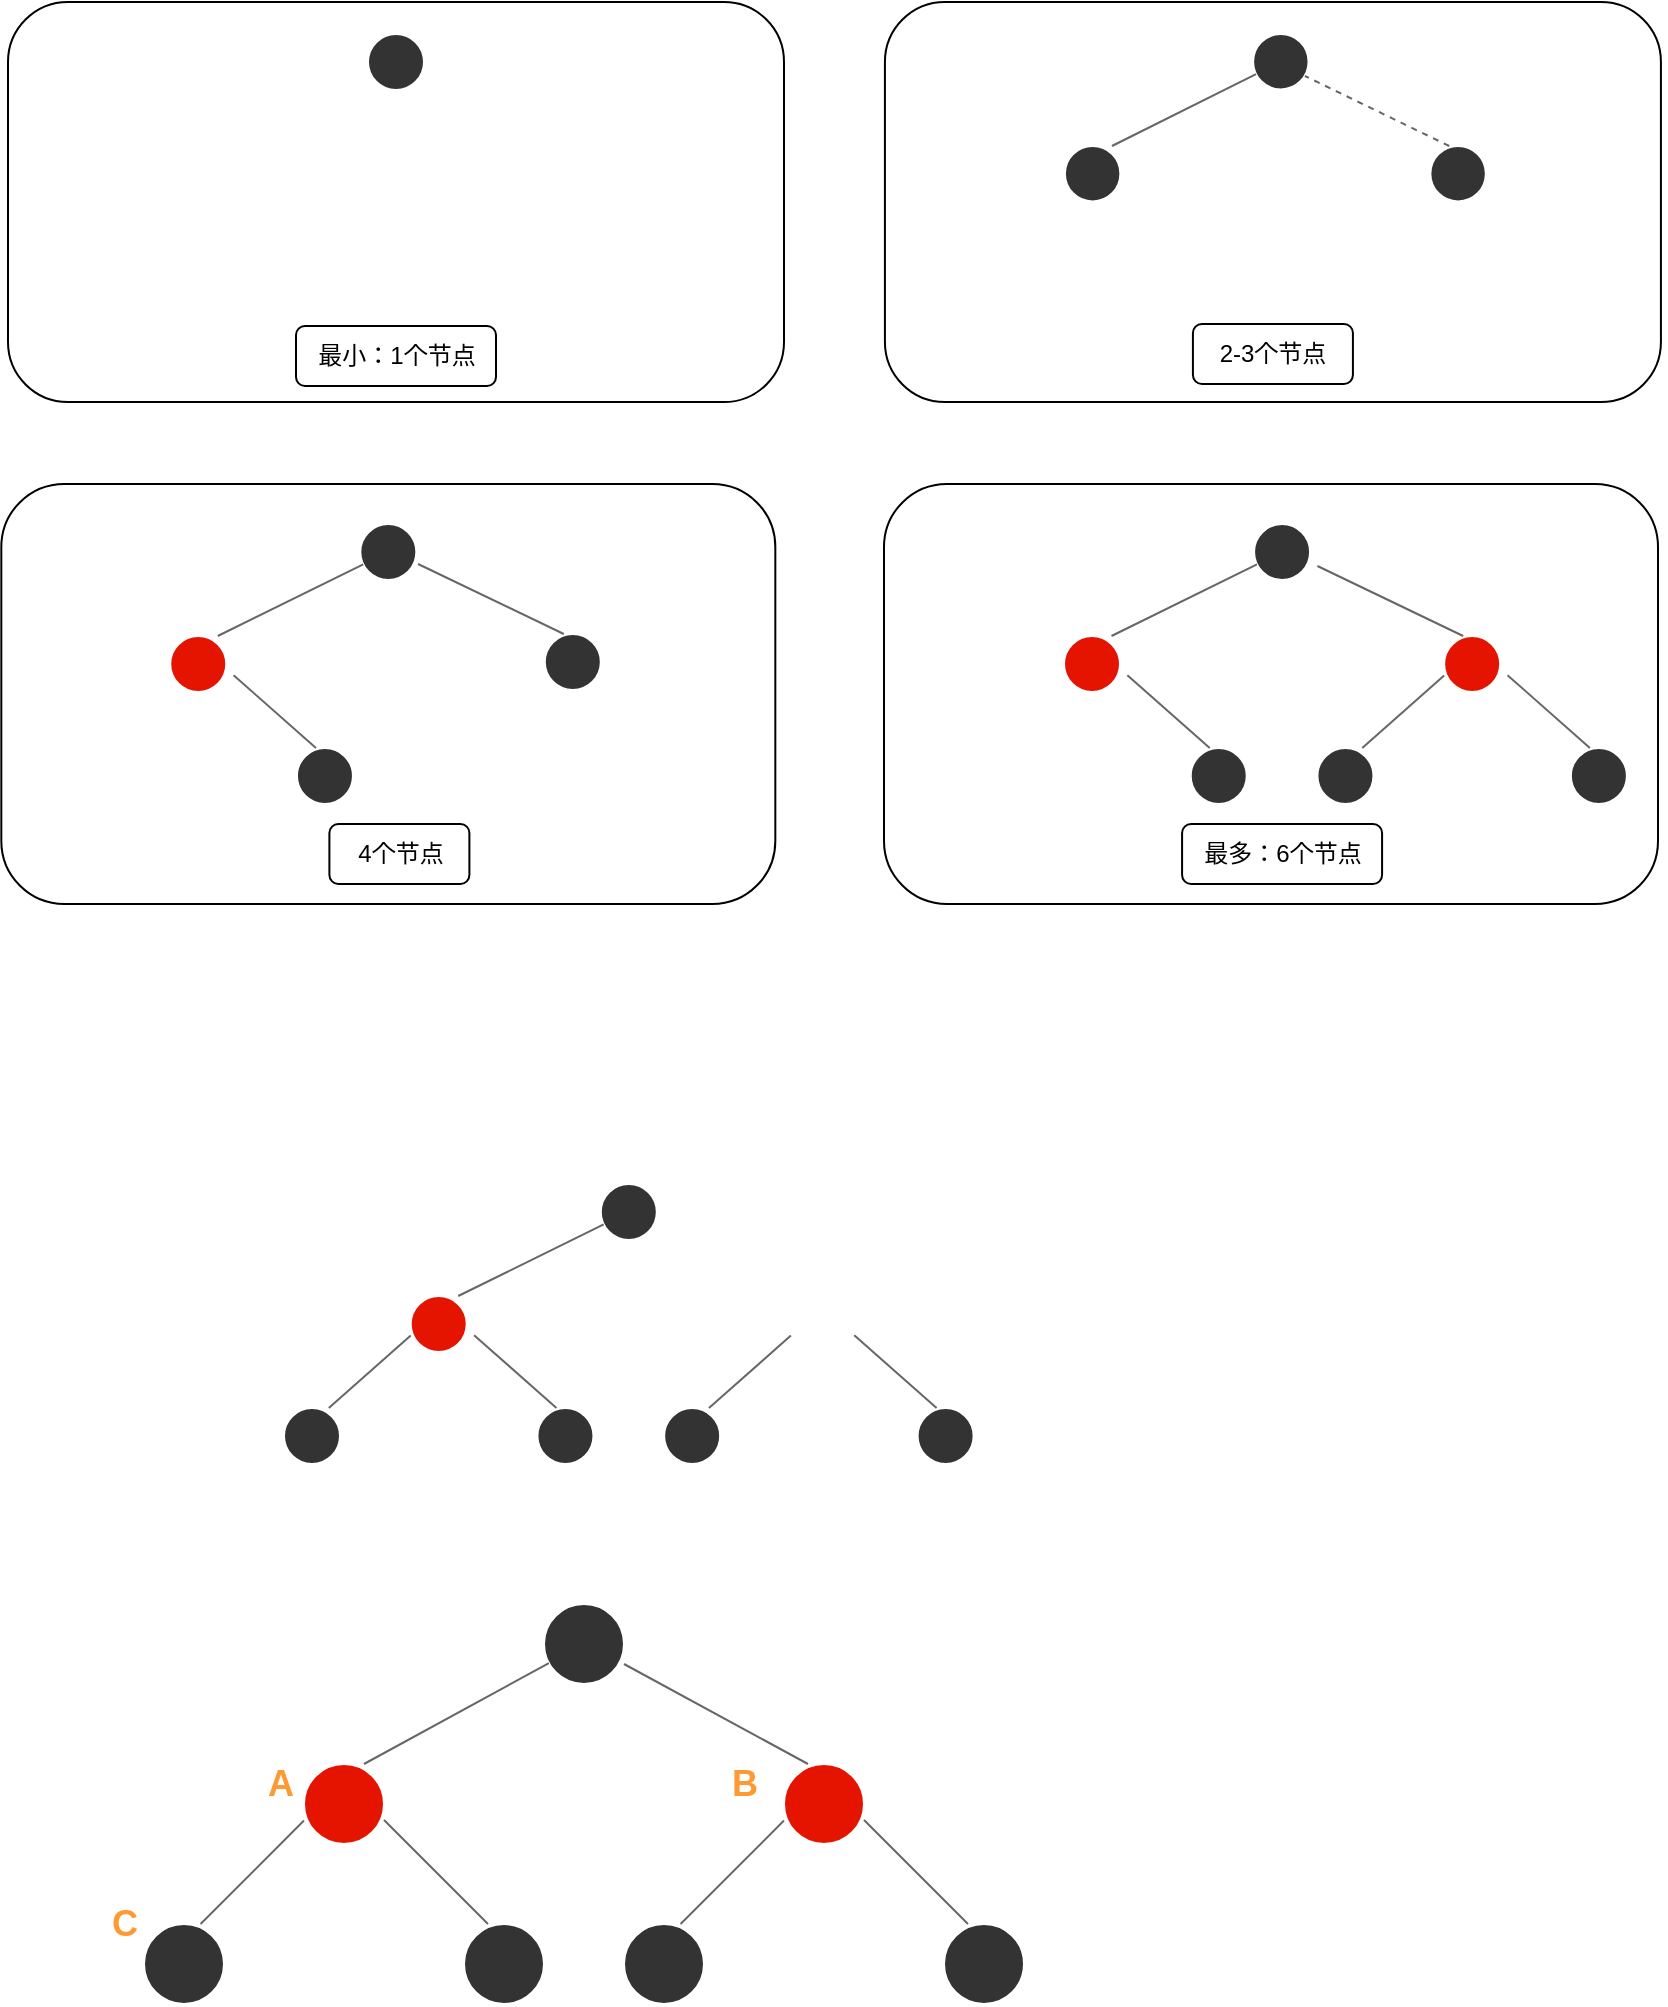 <mxfile version="24.7.14">
  <diagram name="第 1 页" id="RxgsKimNO08vxueoqrla">
    <mxGraphModel dx="1509" dy="418" grid="1" gridSize="10" guides="1" tooltips="1" connect="1" arrows="1" fold="1" page="1" pageScale="1" pageWidth="827" pageHeight="1169" math="0" shadow="0">
      <root>
        <mxCell id="0" />
        <mxCell id="1" parent="0" />
        <mxCell id="Ltbsz4RCoXlC1LkhNw07-137" value="" style="rounded=1;whiteSpace=wrap;html=1;fillColor=none;" vertex="1" parent="1">
          <mxGeometry x="-1.34" y="1360" width="387" height="210" as="geometry" />
        </mxCell>
        <mxCell id="Ltbsz4RCoXlC1LkhNw07-132" value="&lt;span style=&quot;color: rgba(0, 0, 0, 0); font-family: monospace; font-size: 0px; text-align: start; text-wrap: nowrap;&quot;&gt;%3CmxGraphModel%3E%3Croot%3E%3CmxCell%20id%3D%220%22%2F%3E%3CmxCell%20id%3D%221%22%20parent%3D%220%22%2F%3E%3CmxCell%20id%3D%222%22%20value%3D%22%22%20style%3D%22rounded%3D1%3BwhiteSpace%3Dwrap%3Bhtml%3D1%3BfillColor%3Dnone%3B%22%20vertex%3D%221%22%20parent%3D%221%22%3E%3CmxGeometry%20y%3D%221169%22%20width%3D%22420%22%20height%3D%22200%22%20as%3D%22geometry%22%2F%3E%3C%2FmxCell%3E%3C%2Froot%3E%3C%2FmxGraphModel%3E&lt;/span&gt;" style="rounded=1;whiteSpace=wrap;html=1;fillColor=none;" vertex="1" parent="1">
          <mxGeometry x="2.0" y="1119" width="388" height="200" as="geometry" />
        </mxCell>
        <mxCell id="Ltbsz4RCoXlC1LkhNw07-126" value="" style="rounded=1;whiteSpace=wrap;html=1;fillColor=none;" vertex="1" parent="1">
          <mxGeometry x="440" y="1360" width="387" height="210" as="geometry" />
        </mxCell>
        <mxCell id="426iSz_YMCcupiuUeWzE-87" value="" style="ellipse;whiteSpace=wrap;html=1;aspect=fixed;fillColor=#e51400;fontColor=#ffffff;strokeColor=#FFFFFF;" parent="1" vertex="1">
          <mxGeometry x="150" y="2000" width="40" height="40" as="geometry" />
        </mxCell>
        <mxCell id="426iSz_YMCcupiuUeWzE-88" value="" style="ellipse;whiteSpace=wrap;html=1;aspect=fixed;fillColor=#333333;fontColor=#000000;strokeColor=#FFFFFF;" parent="1" vertex="1">
          <mxGeometry x="70" y="2080" width="40" height="40" as="geometry" />
        </mxCell>
        <mxCell id="426iSz_YMCcupiuUeWzE-89" value="" style="ellipse;whiteSpace=wrap;html=1;aspect=fixed;fillColor=#333333;strokeColor=#FFFFFF;" parent="1" vertex="1">
          <mxGeometry x="230" y="2080" width="40" height="40" as="geometry" />
        </mxCell>
        <mxCell id="426iSz_YMCcupiuUeWzE-90" value="" style="endArrow=none;html=1;rounded=0;entryX=0;entryY=1;entryDx=0;entryDy=0;fillColor=#f5f5f5;gradientColor=#b3b3b3;strokeColor=#666666;" parent="1" edge="1">
          <mxGeometry width="50" height="50" relative="1" as="geometry">
            <mxPoint x="98.282" y="2079.998" as="sourcePoint" />
            <mxPoint x="149.998" y="2028.282" as="targetPoint" />
          </mxGeometry>
        </mxCell>
        <mxCell id="426iSz_YMCcupiuUeWzE-91" value="" style="endArrow=none;html=1;rounded=0;entryX=0;entryY=1;entryDx=0;entryDy=0;fillColor=#f5f5f5;gradientColor=#b3b3b3;strokeColor=#666666;" parent="1" edge="1">
          <mxGeometry width="50" height="50" relative="1" as="geometry">
            <mxPoint x="190.0" y="2028" as="sourcePoint" />
            <mxPoint x="242.0" y="2080" as="targetPoint" />
          </mxGeometry>
        </mxCell>
        <mxCell id="426iSz_YMCcupiuUeWzE-92" value="" style="ellipse;whiteSpace=wrap;html=1;aspect=fixed;fillColor=#e51400;fontColor=#ffffff;strokeColor=#FFFFFF;" parent="1" vertex="1">
          <mxGeometry x="390" y="2000" width="40" height="40" as="geometry" />
        </mxCell>
        <mxCell id="426iSz_YMCcupiuUeWzE-93" value="" style="ellipse;whiteSpace=wrap;html=1;aspect=fixed;fillColor=#333333;strokeColor=#FFFFFF;" parent="1" vertex="1">
          <mxGeometry x="310" y="2080" width="40" height="40" as="geometry" />
        </mxCell>
        <mxCell id="426iSz_YMCcupiuUeWzE-94" value="" style="ellipse;whiteSpace=wrap;html=1;aspect=fixed;fillColor=#333333;strokeColor=#FFFFFF;" parent="1" vertex="1">
          <mxGeometry x="470" y="2080" width="40" height="40" as="geometry" />
        </mxCell>
        <mxCell id="426iSz_YMCcupiuUeWzE-95" value="" style="endArrow=none;html=1;rounded=0;entryX=0;entryY=1;entryDx=0;entryDy=0;fillColor=#f5f5f5;gradientColor=#b3b3b3;strokeColor=#666666;" parent="1" edge="1">
          <mxGeometry width="50" height="50" relative="1" as="geometry">
            <mxPoint x="338.282" y="2079.998" as="sourcePoint" />
            <mxPoint x="389.998" y="2028.282" as="targetPoint" />
          </mxGeometry>
        </mxCell>
        <mxCell id="426iSz_YMCcupiuUeWzE-96" value="" style="endArrow=none;html=1;rounded=0;entryX=0;entryY=1;entryDx=0;entryDy=0;fillColor=#f5f5f5;gradientColor=#b3b3b3;strokeColor=#666666;" parent="1" edge="1">
          <mxGeometry width="50" height="50" relative="1" as="geometry">
            <mxPoint x="430.0" y="2028" as="sourcePoint" />
            <mxPoint x="482.0" y="2080" as="targetPoint" />
          </mxGeometry>
        </mxCell>
        <mxCell id="426iSz_YMCcupiuUeWzE-97" value="" style="ellipse;whiteSpace=wrap;html=1;aspect=fixed;fillColor=#333333;strokeColor=#FFFFFF;" parent="1" vertex="1">
          <mxGeometry x="270" y="1920" width="40" height="40" as="geometry" />
        </mxCell>
        <mxCell id="426iSz_YMCcupiuUeWzE-98" value="" style="endArrow=none;html=1;rounded=0;fillColor=#f5f5f5;gradientColor=#b3b3b3;strokeColor=#666666;" parent="1" target="426iSz_YMCcupiuUeWzE-97" edge="1">
          <mxGeometry width="50" height="50" relative="1" as="geometry">
            <mxPoint x="180" y="2000" as="sourcePoint" />
            <mxPoint x="230" y="1950" as="targetPoint" />
          </mxGeometry>
        </mxCell>
        <mxCell id="426iSz_YMCcupiuUeWzE-99" value="" style="endArrow=none;html=1;rounded=0;fillColor=#f5f5f5;gradientColor=#b3b3b3;strokeColor=#666666;" parent="1" edge="1">
          <mxGeometry width="50" height="50" relative="1" as="geometry">
            <mxPoint x="402.0" y="2000" as="sourcePoint" />
            <mxPoint x="310.0" y="1950" as="targetPoint" />
          </mxGeometry>
        </mxCell>
        <mxCell id="426iSz_YMCcupiuUeWzE-101" value="&lt;font size=&quot;1&quot; color=&quot;#ff9933&quot;&gt;&lt;b style=&quot;font-size: 18px;&quot;&gt;B&lt;/b&gt;&lt;/font&gt;" style="text;html=1;align=center;verticalAlign=middle;resizable=0;points=[];autosize=1;strokeColor=none;fillColor=none;strokeWidth=11;" parent="1" vertex="1">
          <mxGeometry x="350" y="1990" width="40" height="40" as="geometry" />
        </mxCell>
        <mxCell id="426iSz_YMCcupiuUeWzE-105" value="&lt;font color=&quot;#ff9933&quot;&gt;&lt;span style=&quot;font-size: 18px;&quot;&gt;&lt;b&gt;C&lt;/b&gt;&lt;/span&gt;&lt;/font&gt;" style="text;html=1;align=center;verticalAlign=middle;resizable=0;points=[];autosize=1;strokeColor=none;fillColor=none;strokeWidth=11;" parent="1" vertex="1">
          <mxGeometry x="40" y="2060" width="40" height="40" as="geometry" />
        </mxCell>
        <mxCell id="426iSz_YMCcupiuUeWzE-106" value="&lt;font color=&quot;#ff9933&quot;&gt;&lt;span style=&quot;font-size: 18px;&quot;&gt;&lt;b&gt;A&lt;/b&gt;&lt;/span&gt;&lt;/font&gt;" style="text;html=1;align=center;verticalAlign=middle;resizable=0;points=[];autosize=1;strokeColor=none;fillColor=none;strokeWidth=11;" parent="1" vertex="1">
          <mxGeometry x="118.18" y="1990" width="40" height="40" as="geometry" />
        </mxCell>
        <mxCell id="Ltbsz4RCoXlC1LkhNw07-68" value="" style="group" vertex="1" connectable="0" parent="1">
          <mxGeometry x="140" y="1710" width="348.48" height="140" as="geometry" />
        </mxCell>
        <mxCell id="Ltbsz4RCoXlC1LkhNw07-69" value="" style="ellipse;whiteSpace=wrap;html=1;aspect=fixed;fillColor=#e51400;fontColor=#ffffff;strokeColor=#FFFFFF;" vertex="1" parent="Ltbsz4RCoXlC1LkhNw07-68">
          <mxGeometry x="63.36" y="56" width="28" height="28" as="geometry" />
        </mxCell>
        <mxCell id="Ltbsz4RCoXlC1LkhNw07-70" value="" style="ellipse;whiteSpace=wrap;html=1;aspect=fixed;fillColor=#333333;fontColor=#000000;strokeColor=#FFFFFF;" vertex="1" parent="Ltbsz4RCoXlC1LkhNw07-68">
          <mxGeometry y="112" width="28" height="28" as="geometry" />
        </mxCell>
        <mxCell id="Ltbsz4RCoXlC1LkhNw07-71" value="" style="ellipse;whiteSpace=wrap;html=1;aspect=fixed;fillColor=#333333;strokeColor=#FFFFFF;" vertex="1" parent="Ltbsz4RCoXlC1LkhNw07-68">
          <mxGeometry x="126.72" y="112" width="28" height="28" as="geometry" />
        </mxCell>
        <mxCell id="Ltbsz4RCoXlC1LkhNw07-72" value="" style="endArrow=none;html=1;rounded=0;entryX=0;entryY=1;entryDx=0;entryDy=0;fillColor=#f5f5f5;gradientColor=#b3b3b3;strokeColor=#666666;" edge="1" parent="Ltbsz4RCoXlC1LkhNw07-68">
          <mxGeometry width="50" height="50" relative="1" as="geometry">
            <mxPoint x="22.399" y="111.999" as="sourcePoint" />
            <mxPoint x="63.358" y="75.797" as="targetPoint" />
          </mxGeometry>
        </mxCell>
        <mxCell id="Ltbsz4RCoXlC1LkhNw07-73" value="" style="endArrow=none;html=1;rounded=0;entryX=0;entryY=1;entryDx=0;entryDy=0;fillColor=#f5f5f5;gradientColor=#b3b3b3;strokeColor=#666666;" edge="1" parent="Ltbsz4RCoXlC1LkhNw07-68">
          <mxGeometry width="50" height="50" relative="1" as="geometry">
            <mxPoint x="95.04" y="75.6" as="sourcePoint" />
            <mxPoint x="136.224" y="112" as="targetPoint" />
          </mxGeometry>
        </mxCell>
        <mxCell id="Ltbsz4RCoXlC1LkhNw07-75" value="" style="ellipse;whiteSpace=wrap;html=1;aspect=fixed;fillColor=#333333;strokeColor=#FFFFFF;" vertex="1" parent="Ltbsz4RCoXlC1LkhNw07-68">
          <mxGeometry x="190.08" y="112" width="28" height="28" as="geometry" />
        </mxCell>
        <mxCell id="Ltbsz4RCoXlC1LkhNw07-76" value="" style="ellipse;whiteSpace=wrap;html=1;aspect=fixed;fillColor=#333333;strokeColor=#FFFFFF;" vertex="1" parent="Ltbsz4RCoXlC1LkhNw07-68">
          <mxGeometry x="316.8" y="112" width="28" height="28" as="geometry" />
        </mxCell>
        <mxCell id="Ltbsz4RCoXlC1LkhNw07-77" value="" style="endArrow=none;html=1;rounded=0;entryX=0;entryY=1;entryDx=0;entryDy=0;fillColor=#f5f5f5;gradientColor=#b3b3b3;strokeColor=#666666;" edge="1" parent="Ltbsz4RCoXlC1LkhNw07-68">
          <mxGeometry width="50" height="50" relative="1" as="geometry">
            <mxPoint x="212.479" y="111.999" as="sourcePoint" />
            <mxPoint x="253.438" y="75.797" as="targetPoint" />
          </mxGeometry>
        </mxCell>
        <mxCell id="Ltbsz4RCoXlC1LkhNw07-78" value="" style="endArrow=none;html=1;rounded=0;entryX=0;entryY=1;entryDx=0;entryDy=0;fillColor=#f5f5f5;gradientColor=#b3b3b3;strokeColor=#666666;" edge="1" parent="Ltbsz4RCoXlC1LkhNw07-68">
          <mxGeometry width="50" height="50" relative="1" as="geometry">
            <mxPoint x="285.12" y="75.6" as="sourcePoint" />
            <mxPoint x="326.304" y="112" as="targetPoint" />
          </mxGeometry>
        </mxCell>
        <mxCell id="Ltbsz4RCoXlC1LkhNw07-79" value="" style="ellipse;whiteSpace=wrap;html=1;aspect=fixed;fillColor=#333333;strokeColor=#FFFFFF;" vertex="1" parent="Ltbsz4RCoXlC1LkhNw07-68">
          <mxGeometry x="158.4" width="28" height="28" as="geometry" />
        </mxCell>
        <mxCell id="Ltbsz4RCoXlC1LkhNw07-80" value="" style="endArrow=none;html=1;rounded=0;fillColor=#f5f5f5;gradientColor=#b3b3b3;strokeColor=#666666;" edge="1" parent="Ltbsz4RCoXlC1LkhNw07-68" target="Ltbsz4RCoXlC1LkhNw07-79">
          <mxGeometry width="50" height="50" relative="1" as="geometry">
            <mxPoint x="87.12" y="56" as="sourcePoint" />
            <mxPoint x="126.72" y="21" as="targetPoint" />
          </mxGeometry>
        </mxCell>
        <mxCell id="Ltbsz4RCoXlC1LkhNw07-46" value="" style="ellipse;whiteSpace=wrap;html=1;aspect=fixed;fillColor=#333333;strokeColor=#FFFFFF;" vertex="1" parent="1">
          <mxGeometry x="182" y="1135" width="28" height="28" as="geometry" />
        </mxCell>
        <mxCell id="Ltbsz4RCoXlC1LkhNw07-97" value="" style="ellipse;whiteSpace=wrap;html=1;aspect=fixed;fillColor=#e51400;fontColor=#ffffff;strokeColor=#FFFFFF;" vertex="1" parent="1">
          <mxGeometry x="83.12" y="1436" width="28" height="28" as="geometry" />
        </mxCell>
        <mxCell id="Ltbsz4RCoXlC1LkhNw07-99" value="" style="ellipse;whiteSpace=wrap;html=1;aspect=fixed;fillColor=#333333;strokeColor=#FFFFFF;" vertex="1" parent="1">
          <mxGeometry x="146.48" y="1492" width="28" height="28" as="geometry" />
        </mxCell>
        <mxCell id="Ltbsz4RCoXlC1LkhNw07-101" value="" style="endArrow=none;html=1;rounded=0;entryX=0;entryY=1;entryDx=0;entryDy=0;fillColor=#f5f5f5;gradientColor=#b3b3b3;strokeColor=#666666;" edge="1" parent="1">
          <mxGeometry width="50" height="50" relative="1" as="geometry">
            <mxPoint x="114.8" y="1455.6" as="sourcePoint" />
            <mxPoint x="155.984" y="1492" as="targetPoint" />
          </mxGeometry>
        </mxCell>
        <mxCell id="Ltbsz4RCoXlC1LkhNw07-107" value="" style="ellipse;whiteSpace=wrap;html=1;aspect=fixed;fillColor=#333333;strokeColor=#FFFFFF;" vertex="1" parent="1">
          <mxGeometry x="178.16" y="1380" width="28" height="28" as="geometry" />
        </mxCell>
        <mxCell id="Ltbsz4RCoXlC1LkhNw07-108" value="" style="endArrow=none;html=1;rounded=0;fillColor=#f5f5f5;gradientColor=#b3b3b3;strokeColor=#666666;" edge="1" parent="1" target="Ltbsz4RCoXlC1LkhNw07-107">
          <mxGeometry width="50" height="50" relative="1" as="geometry">
            <mxPoint x="106.88" y="1436" as="sourcePoint" />
            <mxPoint x="146.48" y="1401" as="targetPoint" />
          </mxGeometry>
        </mxCell>
        <mxCell id="Ltbsz4RCoXlC1LkhNw07-111" value="" style="ellipse;whiteSpace=wrap;html=1;aspect=fixed;fillColor=#e51400;fontColor=#ffffff;strokeColor=#FFFFFF;" vertex="1" parent="1">
          <mxGeometry x="530" y="1436" width="28" height="28" as="geometry" />
        </mxCell>
        <mxCell id="Ltbsz4RCoXlC1LkhNw07-113" value="" style="ellipse;whiteSpace=wrap;html=1;aspect=fixed;fillColor=#333333;strokeColor=#FFFFFF;" vertex="1" parent="1">
          <mxGeometry x="593.36" y="1492" width="28" height="28" as="geometry" />
        </mxCell>
        <mxCell id="Ltbsz4RCoXlC1LkhNw07-115" value="" style="endArrow=none;html=1;rounded=0;entryX=0;entryY=1;entryDx=0;entryDy=0;fillColor=#f5f5f5;gradientColor=#b3b3b3;strokeColor=#666666;" edge="1" parent="1">
          <mxGeometry width="50" height="50" relative="1" as="geometry">
            <mxPoint x="561.68" y="1455.6" as="sourcePoint" />
            <mxPoint x="602.864" y="1492" as="targetPoint" />
          </mxGeometry>
        </mxCell>
        <mxCell id="Ltbsz4RCoXlC1LkhNw07-116" value="" style="ellipse;whiteSpace=wrap;html=1;aspect=fixed;fillColor=#e51400;fontColor=#ffffff;strokeColor=#FFFFFF;" vertex="1" parent="1">
          <mxGeometry x="720.08" y="1436" width="28" height="28" as="geometry" />
        </mxCell>
        <mxCell id="Ltbsz4RCoXlC1LkhNw07-117" value="" style="ellipse;whiteSpace=wrap;html=1;aspect=fixed;fillColor=#333333;strokeColor=#FFFFFF;" vertex="1" parent="1">
          <mxGeometry x="656.72" y="1492" width="28" height="28" as="geometry" />
        </mxCell>
        <mxCell id="Ltbsz4RCoXlC1LkhNw07-118" value="" style="ellipse;whiteSpace=wrap;html=1;aspect=fixed;fillColor=#333333;strokeColor=#FFFFFF;" vertex="1" parent="1">
          <mxGeometry x="783.44" y="1492" width="28" height="28" as="geometry" />
        </mxCell>
        <mxCell id="Ltbsz4RCoXlC1LkhNw07-119" value="" style="endArrow=none;html=1;rounded=0;entryX=0;entryY=1;entryDx=0;entryDy=0;fillColor=#f5f5f5;gradientColor=#b3b3b3;strokeColor=#666666;" edge="1" parent="1">
          <mxGeometry width="50" height="50" relative="1" as="geometry">
            <mxPoint x="679.119" y="1491.999" as="sourcePoint" />
            <mxPoint x="720.078" y="1455.797" as="targetPoint" />
          </mxGeometry>
        </mxCell>
        <mxCell id="Ltbsz4RCoXlC1LkhNw07-120" value="" style="endArrow=none;html=1;rounded=0;entryX=0;entryY=1;entryDx=0;entryDy=0;fillColor=#f5f5f5;gradientColor=#b3b3b3;strokeColor=#666666;" edge="1" parent="1">
          <mxGeometry width="50" height="50" relative="1" as="geometry">
            <mxPoint x="751.76" y="1455.6" as="sourcePoint" />
            <mxPoint x="792.944" y="1492" as="targetPoint" />
          </mxGeometry>
        </mxCell>
        <mxCell id="Ltbsz4RCoXlC1LkhNw07-121" value="" style="ellipse;whiteSpace=wrap;html=1;aspect=fixed;fillColor=#333333;strokeColor=#FFFFFF;" vertex="1" parent="1">
          <mxGeometry x="625.04" y="1380" width="28" height="28" as="geometry" />
        </mxCell>
        <mxCell id="Ltbsz4RCoXlC1LkhNw07-122" value="" style="endArrow=none;html=1;rounded=0;fillColor=#f5f5f5;gradientColor=#b3b3b3;strokeColor=#666666;" edge="1" parent="1" target="Ltbsz4RCoXlC1LkhNw07-121">
          <mxGeometry width="50" height="50" relative="1" as="geometry">
            <mxPoint x="553.76" y="1436" as="sourcePoint" />
            <mxPoint x="593.36" y="1401" as="targetPoint" />
          </mxGeometry>
        </mxCell>
        <mxCell id="Ltbsz4RCoXlC1LkhNw07-123" value="" style="endArrow=none;html=1;rounded=0;fillColor=#f5f5f5;gradientColor=#b3b3b3;strokeColor=#666666;" edge="1" parent="1">
          <mxGeometry width="50" height="50" relative="1" as="geometry">
            <mxPoint x="729.584" y="1436" as="sourcePoint" />
            <mxPoint x="656.72" y="1401" as="targetPoint" />
          </mxGeometry>
        </mxCell>
        <mxCell id="Ltbsz4RCoXlC1LkhNw07-125" value="最小：1个节点" style="text;html=1;align=center;verticalAlign=middle;resizable=0;points=[];autosize=1;strokeColor=default;fillColor=none;perimeterSpacing=45;rounded=1;" vertex="1" parent="1">
          <mxGeometry x="146" y="1281" width="100" height="30" as="geometry" />
        </mxCell>
        <mxCell id="Ltbsz4RCoXlC1LkhNw07-127" value="最多：6个节点" style="text;html=1;align=center;verticalAlign=middle;resizable=0;points=[];autosize=1;strokeColor=default;fillColor=none;perimeterSpacing=45;rounded=1;" vertex="1" parent="1">
          <mxGeometry x="589.04" y="1530" width="100" height="30" as="geometry" />
        </mxCell>
        <mxCell id="Ltbsz4RCoXlC1LkhNw07-130" value="" style="group" vertex="1" connectable="0" parent="1">
          <mxGeometry x="530.46" y="1135" width="300" height="184" as="geometry" />
        </mxCell>
        <mxCell id="Ltbsz4RCoXlC1LkhNw07-83" value="" style="ellipse;whiteSpace=wrap;html=1;aspect=fixed;fillColor=#333333;fontColor=#ffffff;strokeColor=#FFFFFF;" vertex="1" parent="Ltbsz4RCoXlC1LkhNw07-130">
          <mxGeometry y="56" width="27.722" height="27.722" as="geometry" />
        </mxCell>
        <mxCell id="Ltbsz4RCoXlC1LkhNw07-93" value="" style="ellipse;whiteSpace=wrap;html=1;aspect=fixed;fillColor=#333333;strokeColor=#FFFFFF;" vertex="1" parent="Ltbsz4RCoXlC1LkhNw07-130">
          <mxGeometry x="94.098" width="27.722" height="27.722" as="geometry" />
        </mxCell>
        <mxCell id="Ltbsz4RCoXlC1LkhNw07-94" value="" style="endArrow=none;html=1;rounded=0;fillColor=#f5f5f5;gradientColor=#b3b3b3;strokeColor=#666666;" edge="1" parent="Ltbsz4RCoXlC1LkhNw07-130" target="Ltbsz4RCoXlC1LkhNw07-93">
          <mxGeometry width="50" height="50" relative="1" as="geometry">
            <mxPoint x="23.524" y="56" as="sourcePoint" />
            <mxPoint x="62.732" y="21" as="targetPoint" />
          </mxGeometry>
        </mxCell>
        <mxCell id="Ltbsz4RCoXlC1LkhNw07-102" value="" style="ellipse;whiteSpace=wrap;html=1;aspect=fixed;fillColor=#333333;fontColor=#ffffff;strokeColor=#FFFFFF;" vertex="1" parent="Ltbsz4RCoXlC1LkhNw07-130">
          <mxGeometry x="182.73" y="56" width="27.722" height="27.722" as="geometry" />
        </mxCell>
        <mxCell id="Ltbsz4RCoXlC1LkhNw07-109" value="" style="endArrow=none;html=1;rounded=0;fillColor=#f5f5f5;gradientColor=#b3b3b3;strokeColor=#666666;dashed=1;" edge="1" parent="Ltbsz4RCoXlC1LkhNw07-130">
          <mxGeometry width="50" height="50" relative="1" as="geometry">
            <mxPoint x="192.14" y="56" as="sourcePoint" />
            <mxPoint x="119.998" y="21" as="targetPoint" />
          </mxGeometry>
        </mxCell>
        <mxCell id="Ltbsz4RCoXlC1LkhNw07-129" value="&lt;span style=&quot;color: rgba(0, 0, 0, 0); font-family: monospace; font-size: 0px; text-align: start; text-wrap: nowrap;&quot;&gt;%3CmxGraphModel%3E%3Croot%3E%3CmxCell%20id%3D%220%22%2F%3E%3CmxCell%20id%3D%221%22%20parent%3D%220%22%2F%3E%3CmxCell%20id%3D%222%22%20value%3D%22%22%20style%3D%22rounded%3D1%3BwhiteSpace%3Dwrap%3Bhtml%3D1%3BfillColor%3Dnone%3B%22%20vertex%3D%221%22%20parent%3D%221%22%3E%3CmxGeometry%20y%3D%221169%22%20width%3D%22420%22%20height%3D%22200%22%20as%3D%22geometry%22%2F%3E%3C%2FmxCell%3E%3C%2Froot%3E%3C%2FmxGraphModel%3E&lt;/span&gt;" style="rounded=1;whiteSpace=wrap;html=1;fillColor=none;" vertex="1" parent="Ltbsz4RCoXlC1LkhNw07-130">
          <mxGeometry x="-90" y="-16" width="388" height="200" as="geometry" />
        </mxCell>
        <mxCell id="Ltbsz4RCoXlC1LkhNw07-131" value="2-3个节点" style="text;html=1;align=center;verticalAlign=middle;resizable=0;points=[];autosize=1;strokeColor=default;fillColor=none;perimeterSpacing=45;rounded=1;" vertex="1" parent="Ltbsz4RCoXlC1LkhNw07-130">
          <mxGeometry x="64.0" y="145" width="80" height="30" as="geometry" />
        </mxCell>
        <mxCell id="Ltbsz4RCoXlC1LkhNw07-74" value="" style="ellipse;whiteSpace=wrap;html=1;aspect=fixed;fillColor=#333333;fontColor=#ffffff;strokeColor=#FFFFFF;" vertex="1" parent="1">
          <mxGeometry x="270.4" y="1435" width="28" height="28" as="geometry" />
        </mxCell>
        <mxCell id="Ltbsz4RCoXlC1LkhNw07-81" value="" style="endArrow=none;html=1;rounded=0;fillColor=#f5f5f5;gradientColor=#b3b3b3;strokeColor=#666666;" edge="1" parent="1">
          <mxGeometry width="50" height="50" relative="1" as="geometry">
            <mxPoint x="279.904" y="1435" as="sourcePoint" />
            <mxPoint x="207.04" y="1400" as="targetPoint" />
          </mxGeometry>
        </mxCell>
        <mxCell id="Ltbsz4RCoXlC1LkhNw07-138" value="4个节点" style="text;html=1;align=center;verticalAlign=middle;resizable=0;points=[];autosize=1;strokeColor=default;fillColor=none;perimeterSpacing=45;rounded=1;" vertex="1" parent="1">
          <mxGeometry x="162.7" y="1530" width="70" height="30" as="geometry" />
        </mxCell>
      </root>
    </mxGraphModel>
  </diagram>
</mxfile>
